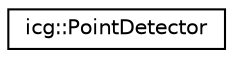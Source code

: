 digraph "Graphical Class Hierarchy"
{
 // LATEX_PDF_SIZE
  edge [fontname="Helvetica",fontsize="10",labelfontname="Helvetica",labelfontsize="10"];
  node [fontname="Helvetica",fontsize="10",shape=record];
  rankdir="LR";
  Node0 [label="icg::PointDetector",height=0.2,width=0.4,color="black", fillcolor="white", style="filled",URL="$classicg_1_1PointDetector.html",tooltip="Class that shows an image on which the user is able to specify points and that is used by the ManualD..."];
}
